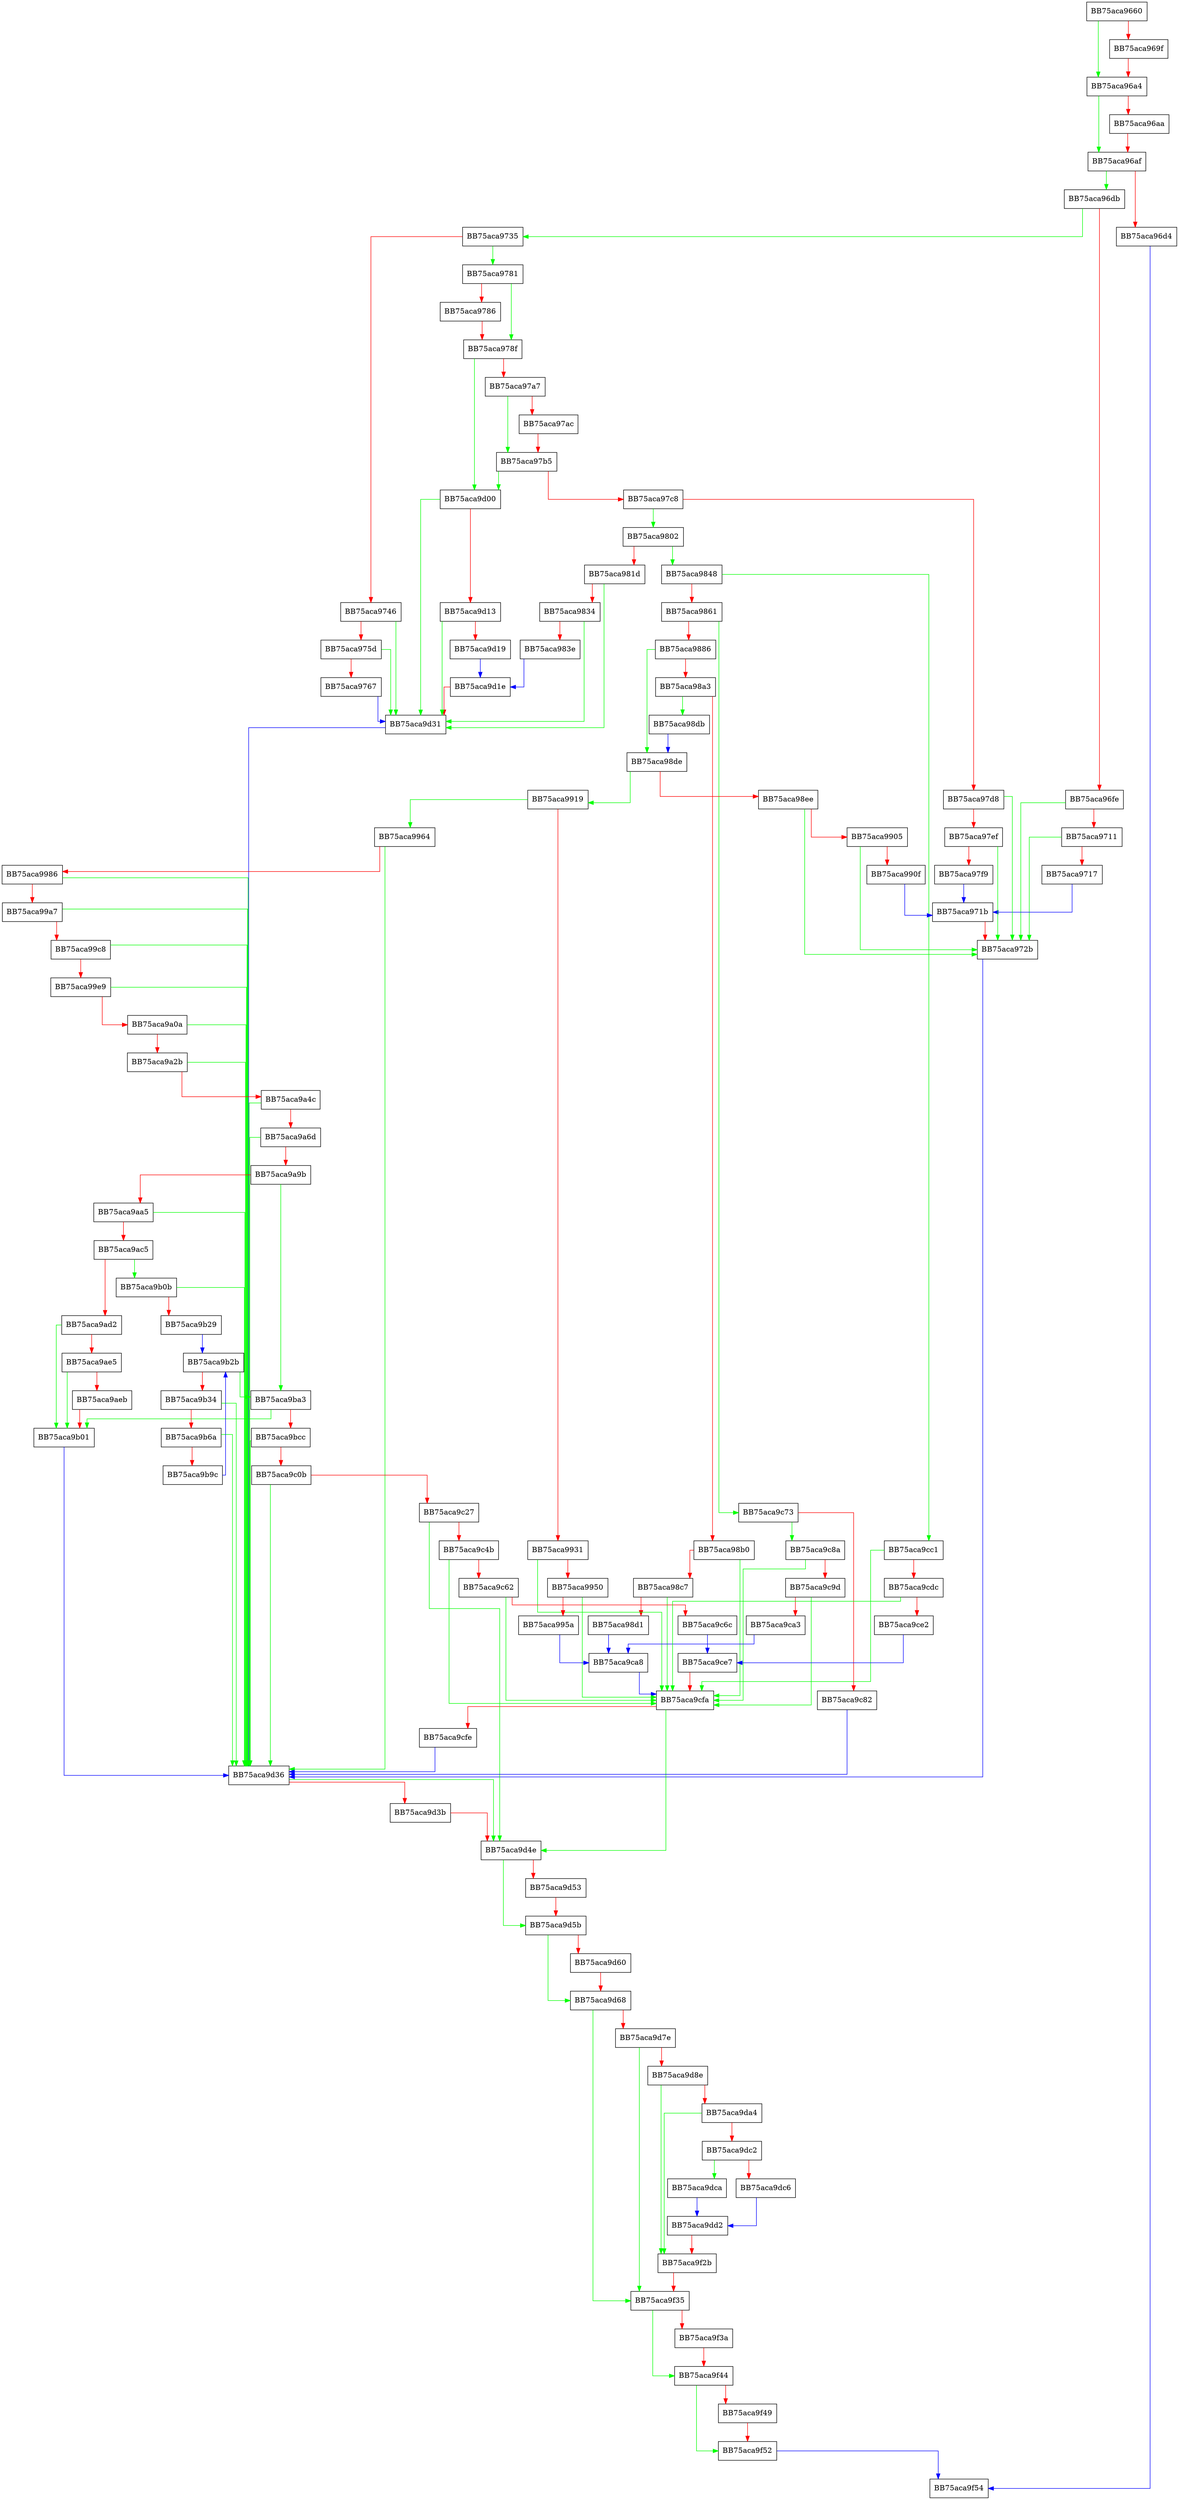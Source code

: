 digraph Quarantine {
  node [shape="box"];
  graph [splines=ortho];
  BB75aca9660 -> BB75aca96a4 [color="green"];
  BB75aca9660 -> BB75aca969f [color="red"];
  BB75aca969f -> BB75aca96a4 [color="red"];
  BB75aca96a4 -> BB75aca96af [color="green"];
  BB75aca96a4 -> BB75aca96aa [color="red"];
  BB75aca96aa -> BB75aca96af [color="red"];
  BB75aca96af -> BB75aca96db [color="green"];
  BB75aca96af -> BB75aca96d4 [color="red"];
  BB75aca96d4 -> BB75aca9f54 [color="blue"];
  BB75aca96db -> BB75aca9735 [color="green"];
  BB75aca96db -> BB75aca96fe [color="red"];
  BB75aca96fe -> BB75aca972b [color="green"];
  BB75aca96fe -> BB75aca9711 [color="red"];
  BB75aca9711 -> BB75aca972b [color="green"];
  BB75aca9711 -> BB75aca9717 [color="red"];
  BB75aca9717 -> BB75aca971b [color="blue"];
  BB75aca971b -> BB75aca972b [color="red"];
  BB75aca972b -> BB75aca9d36 [color="blue"];
  BB75aca9735 -> BB75aca9781 [color="green"];
  BB75aca9735 -> BB75aca9746 [color="red"];
  BB75aca9746 -> BB75aca9d31 [color="green"];
  BB75aca9746 -> BB75aca975d [color="red"];
  BB75aca975d -> BB75aca9d31 [color="green"];
  BB75aca975d -> BB75aca9767 [color="red"];
  BB75aca9767 -> BB75aca9d31 [color="blue"];
  BB75aca9781 -> BB75aca978f [color="green"];
  BB75aca9781 -> BB75aca9786 [color="red"];
  BB75aca9786 -> BB75aca978f [color="red"];
  BB75aca978f -> BB75aca9d00 [color="green"];
  BB75aca978f -> BB75aca97a7 [color="red"];
  BB75aca97a7 -> BB75aca97b5 [color="green"];
  BB75aca97a7 -> BB75aca97ac [color="red"];
  BB75aca97ac -> BB75aca97b5 [color="red"];
  BB75aca97b5 -> BB75aca9d00 [color="green"];
  BB75aca97b5 -> BB75aca97c8 [color="red"];
  BB75aca97c8 -> BB75aca9802 [color="green"];
  BB75aca97c8 -> BB75aca97d8 [color="red"];
  BB75aca97d8 -> BB75aca972b [color="green"];
  BB75aca97d8 -> BB75aca97ef [color="red"];
  BB75aca97ef -> BB75aca972b [color="green"];
  BB75aca97ef -> BB75aca97f9 [color="red"];
  BB75aca97f9 -> BB75aca971b [color="blue"];
  BB75aca9802 -> BB75aca9848 [color="green"];
  BB75aca9802 -> BB75aca981d [color="red"];
  BB75aca981d -> BB75aca9d31 [color="green"];
  BB75aca981d -> BB75aca9834 [color="red"];
  BB75aca9834 -> BB75aca9d31 [color="green"];
  BB75aca9834 -> BB75aca983e [color="red"];
  BB75aca983e -> BB75aca9d1e [color="blue"];
  BB75aca9848 -> BB75aca9cc1 [color="green"];
  BB75aca9848 -> BB75aca9861 [color="red"];
  BB75aca9861 -> BB75aca9c73 [color="green"];
  BB75aca9861 -> BB75aca9886 [color="red"];
  BB75aca9886 -> BB75aca98de [color="green"];
  BB75aca9886 -> BB75aca98a3 [color="red"];
  BB75aca98a3 -> BB75aca98db [color="green"];
  BB75aca98a3 -> BB75aca98b0 [color="red"];
  BB75aca98b0 -> BB75aca9cfa [color="green"];
  BB75aca98b0 -> BB75aca98c7 [color="red"];
  BB75aca98c7 -> BB75aca9cfa [color="green"];
  BB75aca98c7 -> BB75aca98d1 [color="red"];
  BB75aca98d1 -> BB75aca9ca8 [color="blue"];
  BB75aca98db -> BB75aca98de [color="blue"];
  BB75aca98de -> BB75aca9919 [color="green"];
  BB75aca98de -> BB75aca98ee [color="red"];
  BB75aca98ee -> BB75aca972b [color="green"];
  BB75aca98ee -> BB75aca9905 [color="red"];
  BB75aca9905 -> BB75aca972b [color="green"];
  BB75aca9905 -> BB75aca990f [color="red"];
  BB75aca990f -> BB75aca971b [color="blue"];
  BB75aca9919 -> BB75aca9964 [color="green"];
  BB75aca9919 -> BB75aca9931 [color="red"];
  BB75aca9931 -> BB75aca9cfa [color="green"];
  BB75aca9931 -> BB75aca9950 [color="red"];
  BB75aca9950 -> BB75aca9cfa [color="green"];
  BB75aca9950 -> BB75aca995a [color="red"];
  BB75aca995a -> BB75aca9ca8 [color="blue"];
  BB75aca9964 -> BB75aca9d36 [color="green"];
  BB75aca9964 -> BB75aca9986 [color="red"];
  BB75aca9986 -> BB75aca9d36 [color="green"];
  BB75aca9986 -> BB75aca99a7 [color="red"];
  BB75aca99a7 -> BB75aca9d36 [color="green"];
  BB75aca99a7 -> BB75aca99c8 [color="red"];
  BB75aca99c8 -> BB75aca9d36 [color="green"];
  BB75aca99c8 -> BB75aca99e9 [color="red"];
  BB75aca99e9 -> BB75aca9d36 [color="green"];
  BB75aca99e9 -> BB75aca9a0a [color="red"];
  BB75aca9a0a -> BB75aca9d36 [color="green"];
  BB75aca9a0a -> BB75aca9a2b [color="red"];
  BB75aca9a2b -> BB75aca9d36 [color="green"];
  BB75aca9a2b -> BB75aca9a4c [color="red"];
  BB75aca9a4c -> BB75aca9d36 [color="green"];
  BB75aca9a4c -> BB75aca9a6d [color="red"];
  BB75aca9a6d -> BB75aca9d36 [color="green"];
  BB75aca9a6d -> BB75aca9a9b [color="red"];
  BB75aca9a9b -> BB75aca9ba3 [color="green"];
  BB75aca9a9b -> BB75aca9aa5 [color="red"];
  BB75aca9aa5 -> BB75aca9d36 [color="green"];
  BB75aca9aa5 -> BB75aca9ac5 [color="red"];
  BB75aca9ac5 -> BB75aca9b0b [color="green"];
  BB75aca9ac5 -> BB75aca9ad2 [color="red"];
  BB75aca9ad2 -> BB75aca9b01 [color="green"];
  BB75aca9ad2 -> BB75aca9ae5 [color="red"];
  BB75aca9ae5 -> BB75aca9b01 [color="green"];
  BB75aca9ae5 -> BB75aca9aeb [color="red"];
  BB75aca9aeb -> BB75aca9b01 [color="red"];
  BB75aca9b01 -> BB75aca9d36 [color="blue"];
  BB75aca9b0b -> BB75aca9d36 [color="green"];
  BB75aca9b0b -> BB75aca9b29 [color="red"];
  BB75aca9b29 -> BB75aca9b2b [color="blue"];
  BB75aca9b2b -> BB75aca9ba3 [color="green"];
  BB75aca9b2b -> BB75aca9b34 [color="red"];
  BB75aca9b34 -> BB75aca9d36 [color="green"];
  BB75aca9b34 -> BB75aca9b6a [color="red"];
  BB75aca9b6a -> BB75aca9d36 [color="green"];
  BB75aca9b6a -> BB75aca9b9c [color="red"];
  BB75aca9b9c -> BB75aca9b2b [color="blue"];
  BB75aca9ba3 -> BB75aca9b01 [color="green"];
  BB75aca9ba3 -> BB75aca9bcc [color="red"];
  BB75aca9bcc -> BB75aca9d36 [color="green"];
  BB75aca9bcc -> BB75aca9c0b [color="red"];
  BB75aca9c0b -> BB75aca9d36 [color="green"];
  BB75aca9c0b -> BB75aca9c27 [color="red"];
  BB75aca9c27 -> BB75aca9d4e [color="green"];
  BB75aca9c27 -> BB75aca9c4b [color="red"];
  BB75aca9c4b -> BB75aca9cfa [color="green"];
  BB75aca9c4b -> BB75aca9c62 [color="red"];
  BB75aca9c62 -> BB75aca9cfa [color="green"];
  BB75aca9c62 -> BB75aca9c6c [color="red"];
  BB75aca9c6c -> BB75aca9ce7 [color="blue"];
  BB75aca9c73 -> BB75aca9c8a [color="green"];
  BB75aca9c73 -> BB75aca9c82 [color="red"];
  BB75aca9c82 -> BB75aca9d36 [color="blue"];
  BB75aca9c8a -> BB75aca9cfa [color="green"];
  BB75aca9c8a -> BB75aca9c9d [color="red"];
  BB75aca9c9d -> BB75aca9cfa [color="green"];
  BB75aca9c9d -> BB75aca9ca3 [color="red"];
  BB75aca9ca3 -> BB75aca9ca8 [color="blue"];
  BB75aca9ca8 -> BB75aca9cfa [color="blue"];
  BB75aca9cc1 -> BB75aca9cfa [color="green"];
  BB75aca9cc1 -> BB75aca9cdc [color="red"];
  BB75aca9cdc -> BB75aca9cfa [color="green"];
  BB75aca9cdc -> BB75aca9ce2 [color="red"];
  BB75aca9ce2 -> BB75aca9ce7 [color="blue"];
  BB75aca9ce7 -> BB75aca9cfa [color="red"];
  BB75aca9cfa -> BB75aca9d4e [color="green"];
  BB75aca9cfa -> BB75aca9cfe [color="red"];
  BB75aca9cfe -> BB75aca9d36 [color="blue"];
  BB75aca9d00 -> BB75aca9d31 [color="green"];
  BB75aca9d00 -> BB75aca9d13 [color="red"];
  BB75aca9d13 -> BB75aca9d31 [color="green"];
  BB75aca9d13 -> BB75aca9d19 [color="red"];
  BB75aca9d19 -> BB75aca9d1e [color="blue"];
  BB75aca9d1e -> BB75aca9d31 [color="red"];
  BB75aca9d31 -> BB75aca9d36 [color="blue"];
  BB75aca9d36 -> BB75aca9d4e [color="green"];
  BB75aca9d36 -> BB75aca9d3b [color="red"];
  BB75aca9d3b -> BB75aca9d4e [color="red"];
  BB75aca9d4e -> BB75aca9d5b [color="green"];
  BB75aca9d4e -> BB75aca9d53 [color="red"];
  BB75aca9d53 -> BB75aca9d5b [color="red"];
  BB75aca9d5b -> BB75aca9d68 [color="green"];
  BB75aca9d5b -> BB75aca9d60 [color="red"];
  BB75aca9d60 -> BB75aca9d68 [color="red"];
  BB75aca9d68 -> BB75aca9f35 [color="green"];
  BB75aca9d68 -> BB75aca9d7e [color="red"];
  BB75aca9d7e -> BB75aca9f35 [color="green"];
  BB75aca9d7e -> BB75aca9d8e [color="red"];
  BB75aca9d8e -> BB75aca9f2b [color="green"];
  BB75aca9d8e -> BB75aca9da4 [color="red"];
  BB75aca9da4 -> BB75aca9f2b [color="green"];
  BB75aca9da4 -> BB75aca9dc2 [color="red"];
  BB75aca9dc2 -> BB75aca9dca [color="green"];
  BB75aca9dc2 -> BB75aca9dc6 [color="red"];
  BB75aca9dc6 -> BB75aca9dd2 [color="blue"];
  BB75aca9dca -> BB75aca9dd2 [color="blue"];
  BB75aca9dd2 -> BB75aca9f2b [color="red"];
  BB75aca9f2b -> BB75aca9f35 [color="red"];
  BB75aca9f35 -> BB75aca9f44 [color="green"];
  BB75aca9f35 -> BB75aca9f3a [color="red"];
  BB75aca9f3a -> BB75aca9f44 [color="red"];
  BB75aca9f44 -> BB75aca9f52 [color="green"];
  BB75aca9f44 -> BB75aca9f49 [color="red"];
  BB75aca9f49 -> BB75aca9f52 [color="red"];
  BB75aca9f52 -> BB75aca9f54 [color="blue"];
}